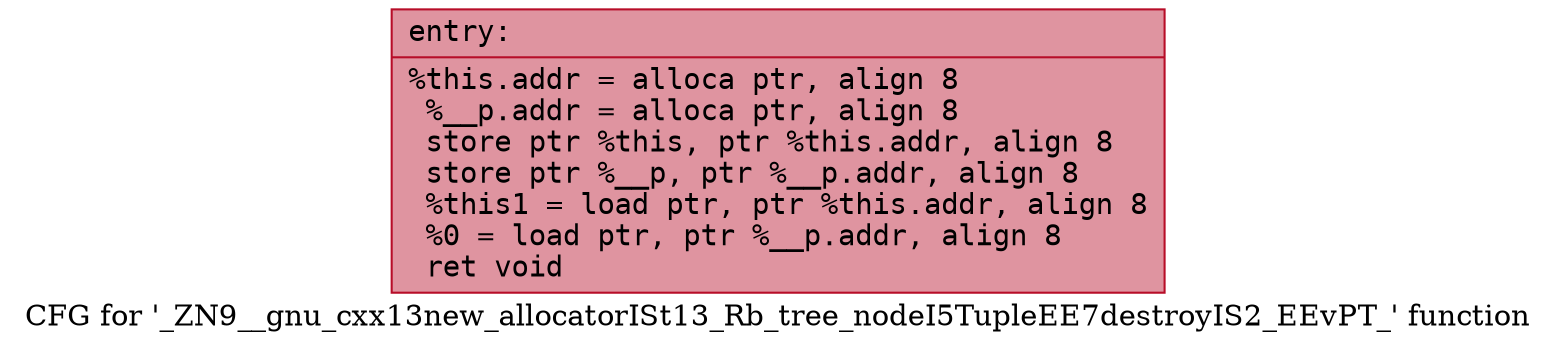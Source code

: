 digraph "CFG for '_ZN9__gnu_cxx13new_allocatorISt13_Rb_tree_nodeI5TupleEE7destroyIS2_EEvPT_' function" {
	label="CFG for '_ZN9__gnu_cxx13new_allocatorISt13_Rb_tree_nodeI5TupleEE7destroyIS2_EEvPT_' function";

	Node0x55dab4810d40 [shape=record,color="#b70d28ff", style=filled, fillcolor="#b70d2870" fontname="Courier",label="{entry:\l|  %this.addr = alloca ptr, align 8\l  %__p.addr = alloca ptr, align 8\l  store ptr %this, ptr %this.addr, align 8\l  store ptr %__p, ptr %__p.addr, align 8\l  %this1 = load ptr, ptr %this.addr, align 8\l  %0 = load ptr, ptr %__p.addr, align 8\l  ret void\l}"];
}
